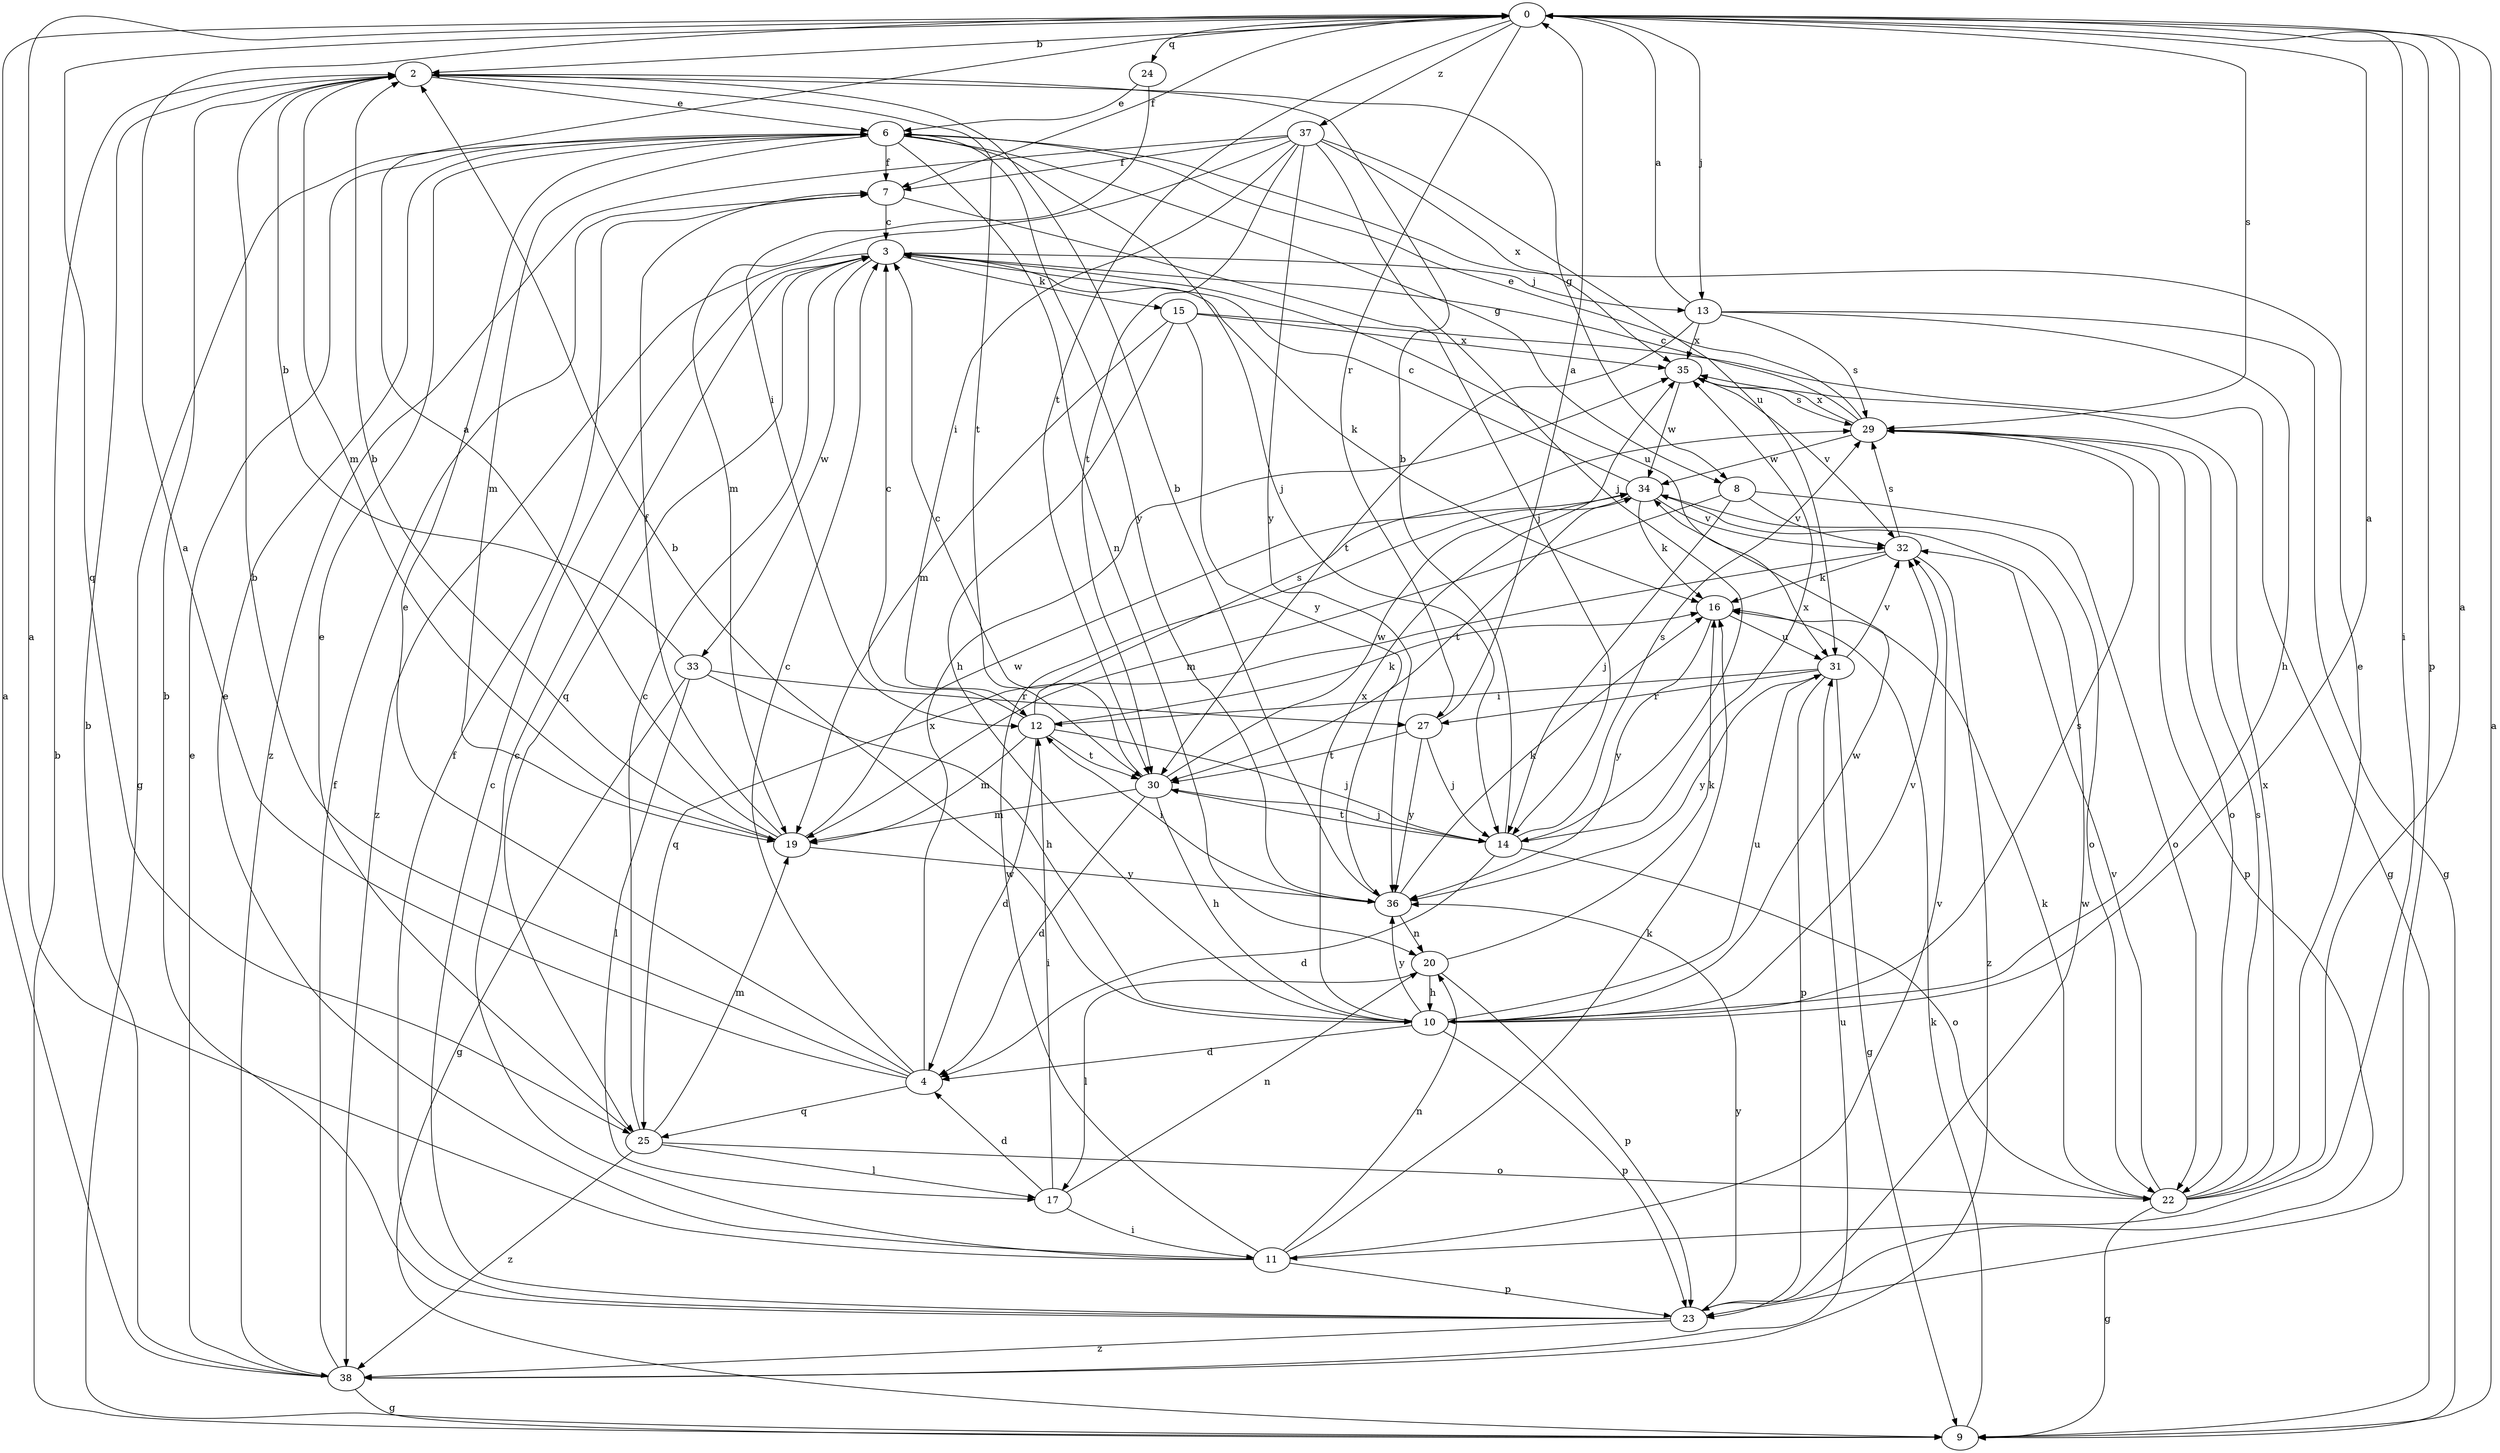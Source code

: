 strict digraph  {
0;
2;
3;
4;
6;
7;
8;
9;
10;
11;
12;
13;
14;
15;
16;
17;
19;
20;
22;
23;
24;
25;
27;
29;
30;
31;
32;
33;
34;
35;
36;
37;
38;
0 -> 2  [label=b];
0 -> 7  [label=f];
0 -> 11  [label=i];
0 -> 13  [label=j];
0 -> 23  [label=p];
0 -> 24  [label=q];
0 -> 25  [label=q];
0 -> 27  [label=r];
0 -> 29  [label=s];
0 -> 30  [label=t];
0 -> 37  [label=z];
2 -> 6  [label=e];
2 -> 8  [label=g];
2 -> 19  [label=m];
2 -> 30  [label=t];
3 -> 13  [label=j];
3 -> 15  [label=k];
3 -> 16  [label=k];
3 -> 25  [label=q];
3 -> 31  [label=u];
3 -> 33  [label=w];
3 -> 38  [label=z];
4 -> 0  [label=a];
4 -> 2  [label=b];
4 -> 3  [label=c];
4 -> 6  [label=e];
4 -> 25  [label=q];
4 -> 35  [label=x];
6 -> 7  [label=f];
6 -> 8  [label=g];
6 -> 9  [label=g];
6 -> 14  [label=j];
6 -> 19  [label=m];
6 -> 20  [label=n];
6 -> 36  [label=y];
7 -> 3  [label=c];
7 -> 14  [label=j];
8 -> 14  [label=j];
8 -> 19  [label=m];
8 -> 22  [label=o];
8 -> 32  [label=v];
9 -> 0  [label=a];
9 -> 2  [label=b];
9 -> 16  [label=k];
10 -> 0  [label=a];
10 -> 2  [label=b];
10 -> 4  [label=d];
10 -> 23  [label=p];
10 -> 29  [label=s];
10 -> 31  [label=u];
10 -> 32  [label=v];
10 -> 34  [label=w];
10 -> 35  [label=x];
10 -> 36  [label=y];
11 -> 0  [label=a];
11 -> 3  [label=c];
11 -> 6  [label=e];
11 -> 16  [label=k];
11 -> 20  [label=n];
11 -> 23  [label=p];
11 -> 32  [label=v];
11 -> 34  [label=w];
12 -> 3  [label=c];
12 -> 4  [label=d];
12 -> 14  [label=j];
12 -> 16  [label=k];
12 -> 19  [label=m];
12 -> 29  [label=s];
12 -> 30  [label=t];
13 -> 0  [label=a];
13 -> 9  [label=g];
13 -> 10  [label=h];
13 -> 29  [label=s];
13 -> 30  [label=t];
13 -> 35  [label=x];
14 -> 2  [label=b];
14 -> 4  [label=d];
14 -> 22  [label=o];
14 -> 29  [label=s];
14 -> 30  [label=t];
14 -> 35  [label=x];
15 -> 9  [label=g];
15 -> 10  [label=h];
15 -> 19  [label=m];
15 -> 35  [label=x];
15 -> 36  [label=y];
16 -> 31  [label=u];
16 -> 36  [label=y];
17 -> 4  [label=d];
17 -> 11  [label=i];
17 -> 12  [label=i];
17 -> 20  [label=n];
19 -> 0  [label=a];
19 -> 2  [label=b];
19 -> 7  [label=f];
19 -> 34  [label=w];
19 -> 36  [label=y];
20 -> 10  [label=h];
20 -> 16  [label=k];
20 -> 17  [label=l];
20 -> 23  [label=p];
22 -> 0  [label=a];
22 -> 6  [label=e];
22 -> 9  [label=g];
22 -> 16  [label=k];
22 -> 29  [label=s];
22 -> 32  [label=v];
22 -> 35  [label=x];
23 -> 2  [label=b];
23 -> 3  [label=c];
23 -> 7  [label=f];
23 -> 34  [label=w];
23 -> 36  [label=y];
23 -> 38  [label=z];
24 -> 6  [label=e];
24 -> 12  [label=i];
25 -> 3  [label=c];
25 -> 6  [label=e];
25 -> 17  [label=l];
25 -> 19  [label=m];
25 -> 22  [label=o];
25 -> 38  [label=z];
27 -> 0  [label=a];
27 -> 14  [label=j];
27 -> 30  [label=t];
27 -> 36  [label=y];
29 -> 3  [label=c];
29 -> 6  [label=e];
29 -> 22  [label=o];
29 -> 23  [label=p];
29 -> 34  [label=w];
29 -> 35  [label=x];
30 -> 3  [label=c];
30 -> 4  [label=d];
30 -> 10  [label=h];
30 -> 14  [label=j];
30 -> 19  [label=m];
30 -> 34  [label=w];
31 -> 9  [label=g];
31 -> 12  [label=i];
31 -> 23  [label=p];
31 -> 27  [label=r];
31 -> 32  [label=v];
31 -> 36  [label=y];
32 -> 16  [label=k];
32 -> 25  [label=q];
32 -> 29  [label=s];
32 -> 38  [label=z];
33 -> 2  [label=b];
33 -> 9  [label=g];
33 -> 10  [label=h];
33 -> 17  [label=l];
33 -> 27  [label=r];
34 -> 3  [label=c];
34 -> 16  [label=k];
34 -> 22  [label=o];
34 -> 30  [label=t];
34 -> 32  [label=v];
35 -> 29  [label=s];
35 -> 32  [label=v];
35 -> 34  [label=w];
36 -> 2  [label=b];
36 -> 12  [label=i];
36 -> 16  [label=k];
36 -> 20  [label=n];
37 -> 7  [label=f];
37 -> 12  [label=i];
37 -> 14  [label=j];
37 -> 19  [label=m];
37 -> 30  [label=t];
37 -> 31  [label=u];
37 -> 35  [label=x];
37 -> 36  [label=y];
37 -> 38  [label=z];
38 -> 0  [label=a];
38 -> 2  [label=b];
38 -> 6  [label=e];
38 -> 7  [label=f];
38 -> 9  [label=g];
38 -> 31  [label=u];
}

